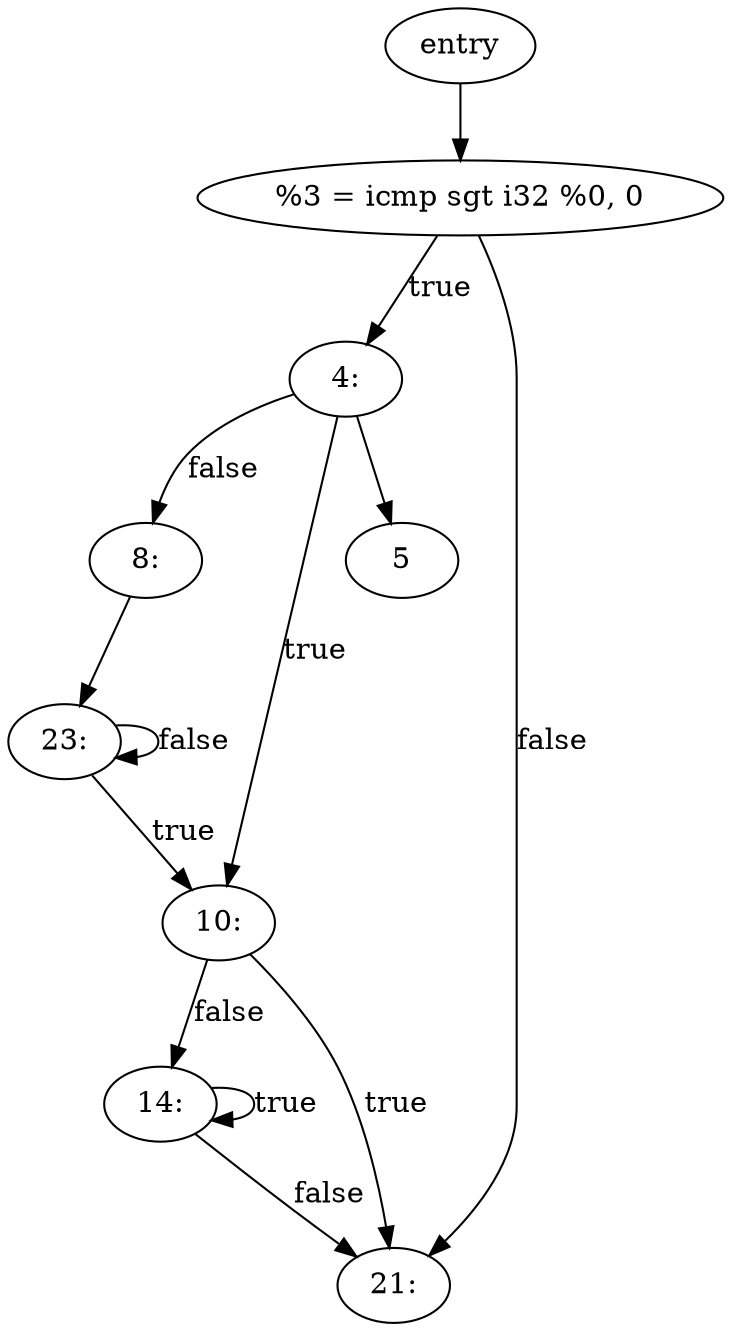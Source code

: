 digraph CFG {
    rankdir=TB;

    // Nodes
    2 [label="entry"];
    3 [label="%3 = icmp sgt i32 %0, 0"];
    4 [label="4:"];
    8 [label="8:"];
    10 [label="10:"];
    14 [label="14:"];
    21 [label="21:"];
    23 [label="23:"];

    // Edges
    2 -> 3;
    3 -> 4 [label="true"];
    3 -> 21 [label="false"];
    4 -> 5;
    4 -> 8 [label="false"];
    4 -> 10 [label="true"];
    10 -> 21 [label="true"];
    10 -> 14 [label="false"];
    14 -> 14 [label="true"];
    14 -> 21 [label="false"];
    8 -> 23;
    23 -> 10 [label="true"];
    23 -> 23 [label="false"];
}